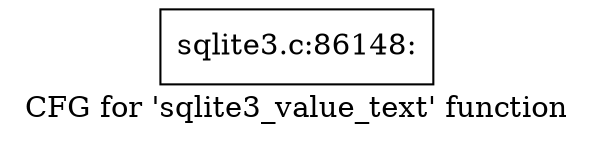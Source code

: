 digraph "CFG for 'sqlite3_value_text' function" {
	label="CFG for 'sqlite3_value_text' function";

	Node0x55c0f5c471f0 [shape=record,label="{sqlite3.c:86148:}"];
}
